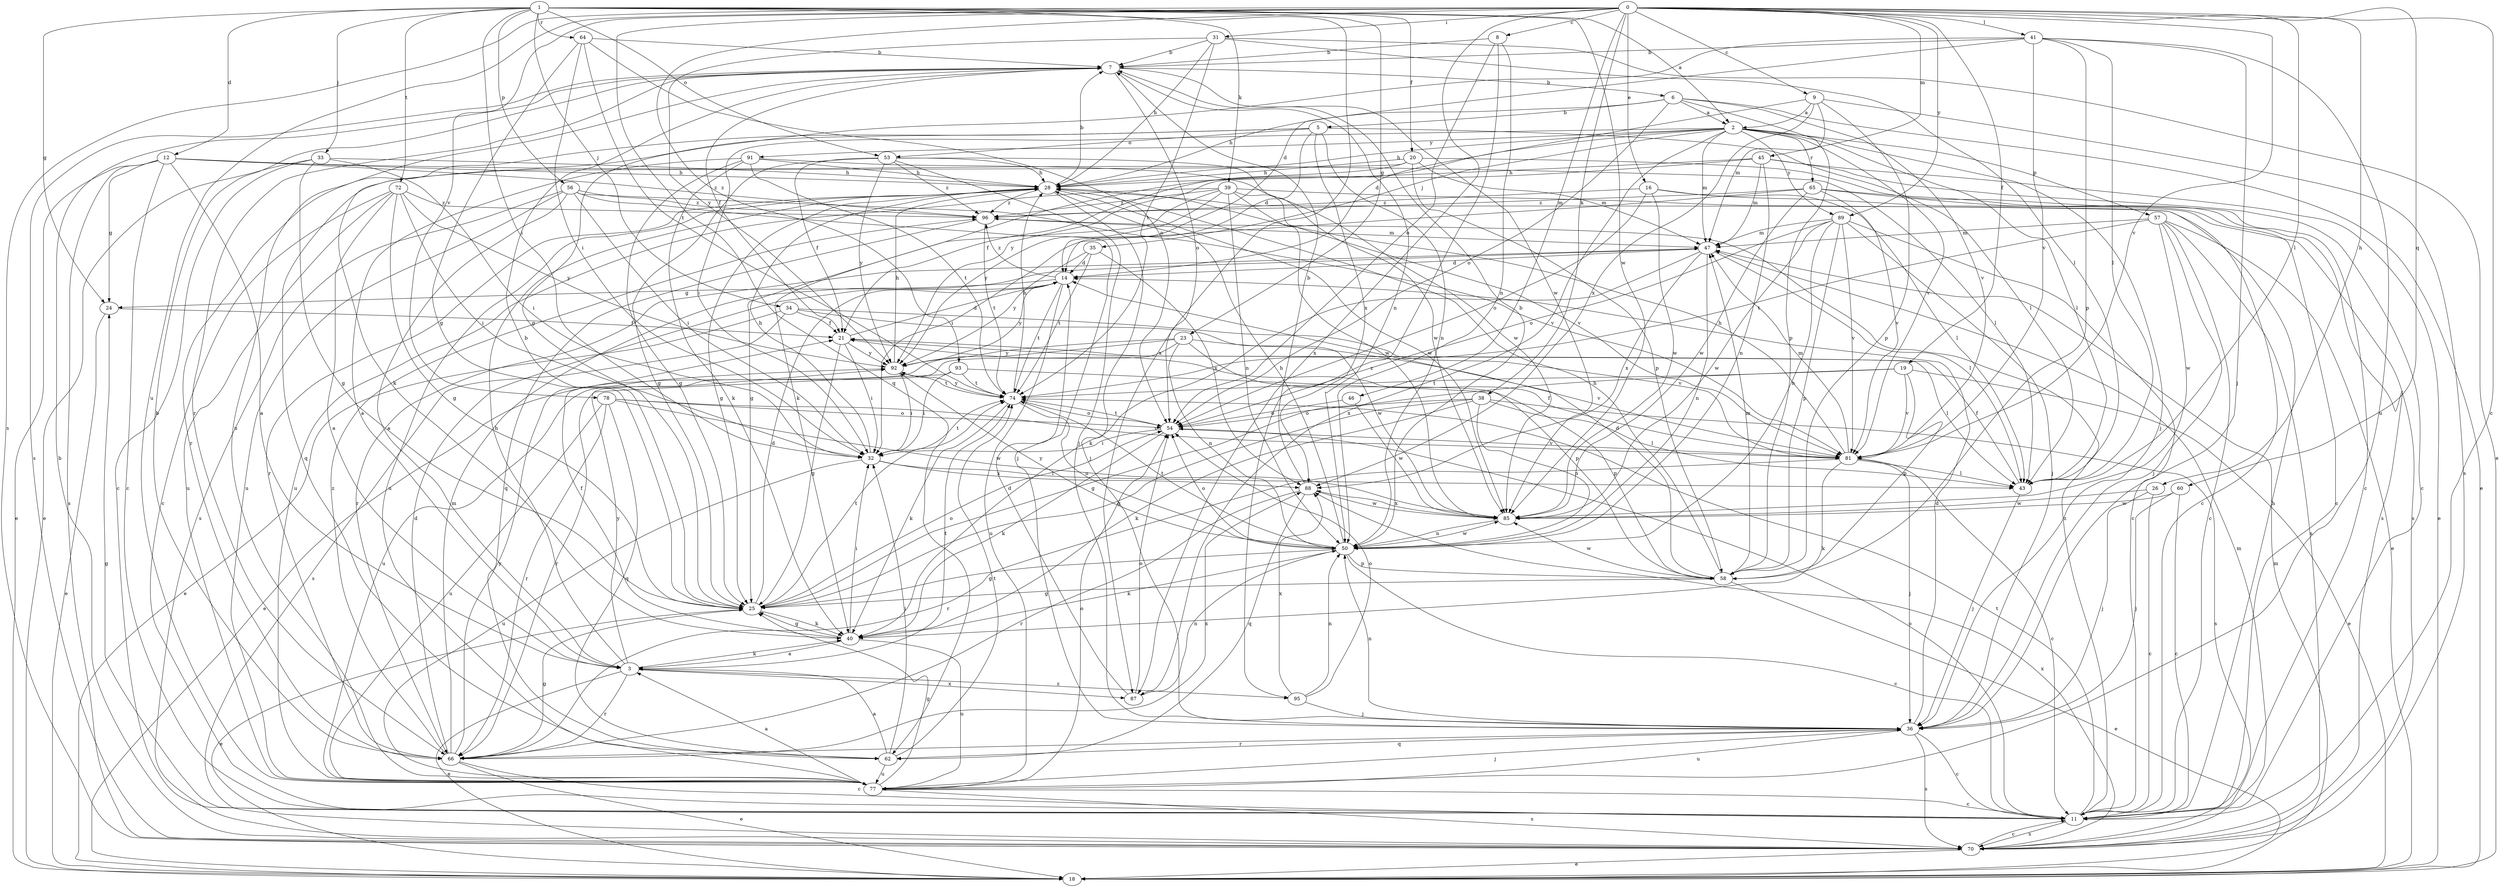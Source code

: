 strict digraph  {
0;
1;
2;
3;
5;
6;
7;
8;
9;
11;
12;
14;
16;
18;
19;
20;
21;
23;
24;
25;
26;
28;
31;
32;
33;
34;
35;
36;
38;
39;
40;
41;
43;
45;
46;
47;
50;
53;
54;
56;
57;
58;
60;
62;
64;
65;
66;
70;
72;
74;
77;
78;
81;
85;
87;
88;
89;
91;
92;
93;
95;
96;
0 -> 8  [label=c];
0 -> 9  [label=c];
0 -> 11  [label=c];
0 -> 16  [label=e];
0 -> 19  [label=f];
0 -> 26  [label=h];
0 -> 31  [label=i];
0 -> 38  [label=k];
0 -> 41  [label=l];
0 -> 43  [label=l];
0 -> 45  [label=m];
0 -> 46  [label=m];
0 -> 60  [label=q];
0 -> 62  [label=q];
0 -> 70  [label=s];
0 -> 77  [label=u];
0 -> 78  [label=v];
0 -> 81  [label=v];
0 -> 87  [label=x];
0 -> 89  [label=y];
0 -> 93  [label=z];
1 -> 2  [label=a];
1 -> 12  [label=d];
1 -> 20  [label=f];
1 -> 23  [label=g];
1 -> 24  [label=g];
1 -> 32  [label=i];
1 -> 33  [label=j];
1 -> 34  [label=j];
1 -> 39  [label=k];
1 -> 53  [label=o];
1 -> 56  [label=p];
1 -> 64  [label=r];
1 -> 72  [label=t];
1 -> 85  [label=w];
1 -> 87  [label=x];
2 -> 28  [label=h];
2 -> 32  [label=i];
2 -> 35  [label=j];
2 -> 36  [label=j];
2 -> 43  [label=l];
2 -> 47  [label=m];
2 -> 57  [label=p];
2 -> 65  [label=r];
2 -> 81  [label=v];
2 -> 87  [label=x];
2 -> 89  [label=y];
2 -> 91  [label=y];
2 -> 92  [label=y];
3 -> 18  [label=e];
3 -> 28  [label=h];
3 -> 40  [label=k];
3 -> 66  [label=r];
3 -> 74  [label=t];
3 -> 87  [label=x];
3 -> 92  [label=y];
3 -> 95  [label=z];
5 -> 14  [label=d];
5 -> 40  [label=k];
5 -> 43  [label=l];
5 -> 50  [label=n];
5 -> 53  [label=o];
5 -> 66  [label=r];
5 -> 88  [label=x];
6 -> 2  [label=a];
6 -> 5  [label=b];
6 -> 18  [label=e];
6 -> 28  [label=h];
6 -> 54  [label=o];
6 -> 58  [label=p];
6 -> 81  [label=v];
7 -> 6  [label=b];
7 -> 21  [label=f];
7 -> 50  [label=n];
7 -> 54  [label=o];
7 -> 66  [label=r];
7 -> 70  [label=s];
7 -> 77  [label=u];
7 -> 85  [label=w];
8 -> 7  [label=b];
8 -> 50  [label=n];
8 -> 54  [label=o];
8 -> 95  [label=z];
9 -> 2  [label=a];
9 -> 14  [label=d];
9 -> 47  [label=m];
9 -> 58  [label=p];
9 -> 70  [label=s];
9 -> 88  [label=x];
11 -> 24  [label=g];
11 -> 28  [label=h];
11 -> 54  [label=o];
11 -> 70  [label=s];
11 -> 74  [label=t];
11 -> 96  [label=z];
12 -> 3  [label=a];
12 -> 11  [label=c];
12 -> 18  [label=e];
12 -> 24  [label=g];
12 -> 28  [label=h];
12 -> 43  [label=l];
12 -> 70  [label=s];
12 -> 96  [label=z];
14 -> 24  [label=g];
14 -> 74  [label=t];
14 -> 77  [label=u];
14 -> 92  [label=y];
14 -> 96  [label=z];
16 -> 43  [label=l];
16 -> 54  [label=o];
16 -> 70  [label=s];
16 -> 85  [label=w];
16 -> 96  [label=z];
18 -> 47  [label=m];
19 -> 18  [label=e];
19 -> 25  [label=g];
19 -> 58  [label=p];
19 -> 74  [label=t];
19 -> 81  [label=v];
20 -> 11  [label=c];
20 -> 21  [label=f];
20 -> 28  [label=h];
20 -> 47  [label=m];
20 -> 58  [label=p];
20 -> 62  [label=q];
21 -> 14  [label=d];
21 -> 25  [label=g];
21 -> 32  [label=i];
21 -> 43  [label=l];
21 -> 92  [label=y];
23 -> 18  [label=e];
23 -> 50  [label=n];
23 -> 58  [label=p];
23 -> 77  [label=u];
23 -> 81  [label=v];
23 -> 92  [label=y];
24 -> 18  [label=e];
24 -> 21  [label=f];
25 -> 7  [label=b];
25 -> 14  [label=d];
25 -> 18  [label=e];
25 -> 40  [label=k];
25 -> 54  [label=o];
25 -> 74  [label=t];
26 -> 11  [label=c];
26 -> 36  [label=j];
26 -> 85  [label=w];
28 -> 7  [label=b];
28 -> 25  [label=g];
28 -> 36  [label=j];
28 -> 66  [label=r];
28 -> 77  [label=u];
28 -> 85  [label=w];
28 -> 96  [label=z];
31 -> 7  [label=b];
31 -> 18  [label=e];
31 -> 28  [label=h];
31 -> 43  [label=l];
31 -> 74  [label=t];
31 -> 92  [label=y];
32 -> 28  [label=h];
32 -> 43  [label=l];
32 -> 74  [label=t];
32 -> 77  [label=u];
32 -> 88  [label=x];
33 -> 11  [label=c];
33 -> 18  [label=e];
33 -> 25  [label=g];
33 -> 28  [label=h];
33 -> 32  [label=i];
34 -> 18  [label=e];
34 -> 21  [label=f];
34 -> 70  [label=s];
34 -> 81  [label=v];
34 -> 85  [label=w];
35 -> 14  [label=d];
35 -> 74  [label=t];
35 -> 88  [label=x];
35 -> 92  [label=y];
36 -> 11  [label=c];
36 -> 14  [label=d];
36 -> 50  [label=n];
36 -> 62  [label=q];
36 -> 66  [label=r];
36 -> 70  [label=s];
36 -> 77  [label=u];
38 -> 25  [label=g];
38 -> 40  [label=k];
38 -> 43  [label=l];
38 -> 50  [label=n];
38 -> 54  [label=o];
38 -> 70  [label=s];
39 -> 11  [label=c];
39 -> 25  [label=g];
39 -> 50  [label=n];
39 -> 77  [label=u];
39 -> 81  [label=v];
39 -> 85  [label=w];
39 -> 92  [label=y];
39 -> 96  [label=z];
40 -> 3  [label=a];
40 -> 21  [label=f];
40 -> 25  [label=g];
40 -> 32  [label=i];
40 -> 77  [label=u];
41 -> 7  [label=b];
41 -> 14  [label=d];
41 -> 25  [label=g];
41 -> 36  [label=j];
41 -> 43  [label=l];
41 -> 58  [label=p];
41 -> 77  [label=u];
41 -> 81  [label=v];
43 -> 21  [label=f];
43 -> 36  [label=j];
45 -> 11  [label=c];
45 -> 18  [label=e];
45 -> 28  [label=h];
45 -> 40  [label=k];
45 -> 47  [label=m];
45 -> 50  [label=n];
46 -> 54  [label=o];
46 -> 85  [label=w];
47 -> 14  [label=d];
47 -> 40  [label=k];
47 -> 43  [label=l];
47 -> 50  [label=n];
47 -> 66  [label=r];
47 -> 88  [label=x];
50 -> 7  [label=b];
50 -> 11  [label=c];
50 -> 25  [label=g];
50 -> 28  [label=h];
50 -> 40  [label=k];
50 -> 54  [label=o];
50 -> 58  [label=p];
50 -> 74  [label=t];
50 -> 85  [label=w];
50 -> 92  [label=y];
53 -> 21  [label=f];
53 -> 25  [label=g];
53 -> 28  [label=h];
53 -> 36  [label=j];
53 -> 85  [label=w];
53 -> 92  [label=y];
53 -> 96  [label=z];
54 -> 32  [label=i];
54 -> 40  [label=k];
54 -> 74  [label=t];
54 -> 81  [label=v];
56 -> 3  [label=a];
56 -> 32  [label=i];
56 -> 36  [label=j];
56 -> 70  [label=s];
56 -> 77  [label=u];
56 -> 81  [label=v];
56 -> 96  [label=z];
57 -> 11  [label=c];
57 -> 18  [label=e];
57 -> 36  [label=j];
57 -> 47  [label=m];
57 -> 70  [label=s];
57 -> 74  [label=t];
57 -> 85  [label=w];
58 -> 14  [label=d];
58 -> 18  [label=e];
58 -> 25  [label=g];
58 -> 28  [label=h];
58 -> 47  [label=m];
58 -> 85  [label=w];
60 -> 11  [label=c];
60 -> 36  [label=j];
60 -> 85  [label=w];
62 -> 3  [label=a];
62 -> 32  [label=i];
62 -> 74  [label=t];
62 -> 77  [label=u];
64 -> 7  [label=b];
64 -> 25  [label=g];
64 -> 32  [label=i];
64 -> 54  [label=o];
64 -> 74  [label=t];
65 -> 11  [label=c];
65 -> 32  [label=i];
65 -> 70  [label=s];
65 -> 81  [label=v];
65 -> 85  [label=w];
65 -> 96  [label=z];
66 -> 7  [label=b];
66 -> 11  [label=c];
66 -> 14  [label=d];
66 -> 18  [label=e];
66 -> 25  [label=g];
66 -> 47  [label=m];
66 -> 88  [label=x];
66 -> 92  [label=y];
66 -> 96  [label=z];
70 -> 7  [label=b];
70 -> 11  [label=c];
70 -> 18  [label=e];
70 -> 47  [label=m];
70 -> 88  [label=x];
72 -> 3  [label=a];
72 -> 11  [label=c];
72 -> 25  [label=g];
72 -> 32  [label=i];
72 -> 77  [label=u];
72 -> 92  [label=y];
72 -> 96  [label=z];
74 -> 28  [label=h];
74 -> 40  [label=k];
74 -> 50  [label=n];
74 -> 54  [label=o];
74 -> 92  [label=y];
77 -> 3  [label=a];
77 -> 11  [label=c];
77 -> 25  [label=g];
77 -> 36  [label=j];
77 -> 54  [label=o];
77 -> 70  [label=s];
78 -> 54  [label=o];
78 -> 62  [label=q];
78 -> 66  [label=r];
78 -> 77  [label=u];
78 -> 81  [label=v];
78 -> 85  [label=w];
81 -> 11  [label=c];
81 -> 21  [label=f];
81 -> 28  [label=h];
81 -> 36  [label=j];
81 -> 40  [label=k];
81 -> 43  [label=l];
81 -> 47  [label=m];
81 -> 66  [label=r];
85 -> 50  [label=n];
85 -> 88  [label=x];
87 -> 14  [label=d];
87 -> 50  [label=n];
87 -> 54  [label=o];
88 -> 7  [label=b];
88 -> 62  [label=q];
88 -> 66  [label=r];
88 -> 85  [label=w];
89 -> 11  [label=c];
89 -> 36  [label=j];
89 -> 47  [label=m];
89 -> 50  [label=n];
89 -> 54  [label=o];
89 -> 58  [label=p];
89 -> 81  [label=v];
89 -> 85  [label=w];
91 -> 3  [label=a];
91 -> 25  [label=g];
91 -> 28  [label=h];
91 -> 40  [label=k];
91 -> 74  [label=t];
91 -> 85  [label=w];
92 -> 28  [label=h];
92 -> 32  [label=i];
92 -> 74  [label=t];
93 -> 32  [label=i];
93 -> 58  [label=p];
93 -> 66  [label=r];
93 -> 74  [label=t];
95 -> 36  [label=j];
95 -> 50  [label=n];
95 -> 54  [label=o];
95 -> 88  [label=x];
96 -> 47  [label=m];
96 -> 62  [label=q];
96 -> 74  [label=t];
}
